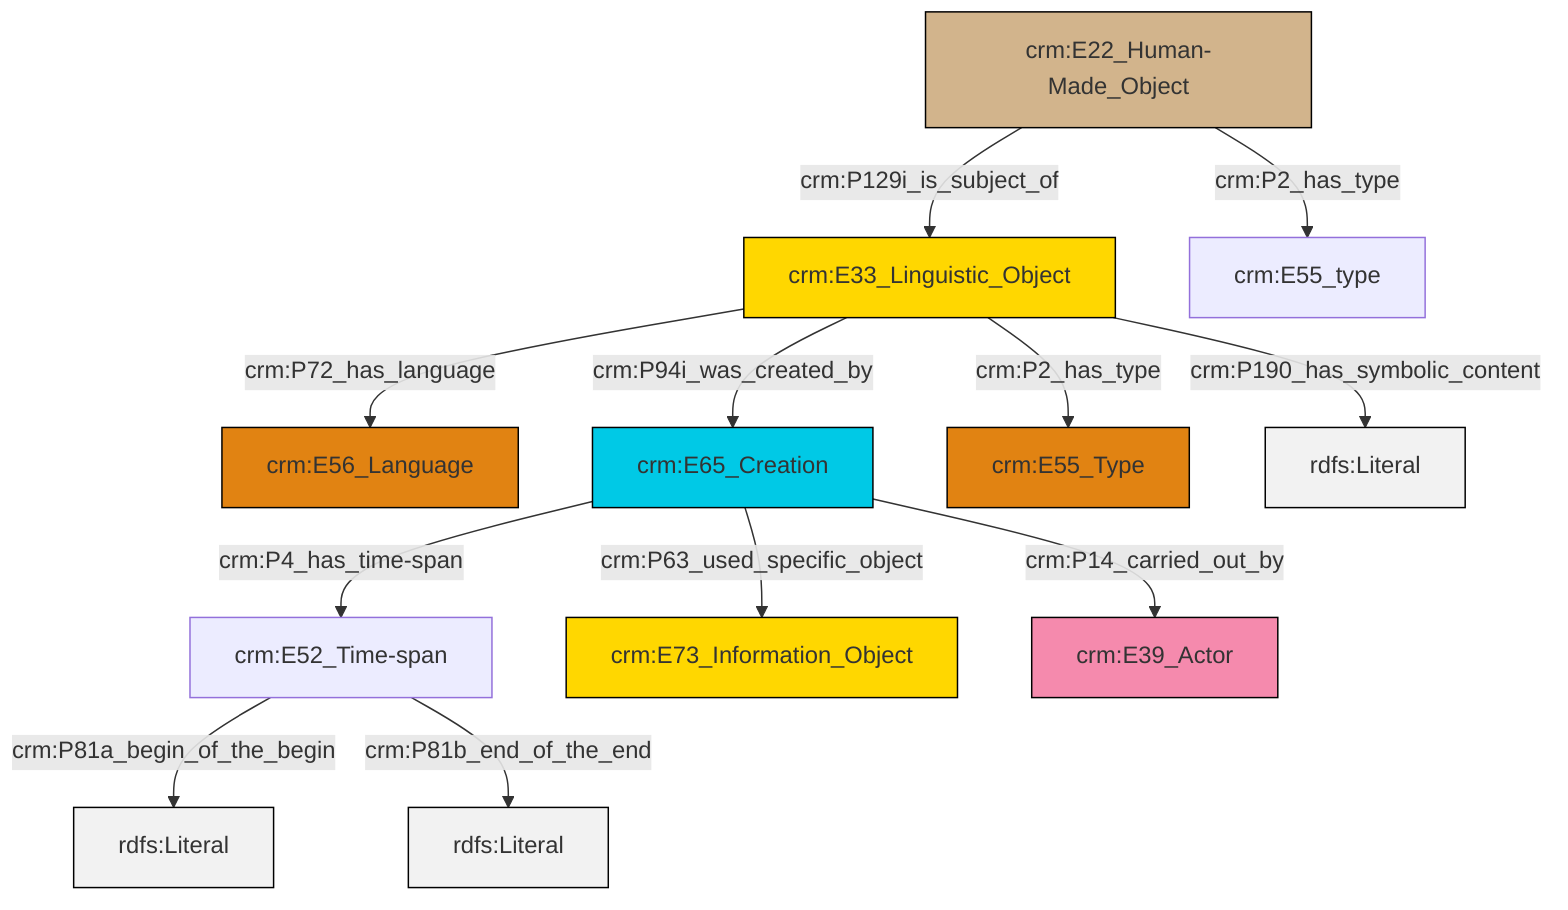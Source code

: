 graph TD
classDef Literal fill:#f2f2f2,stroke:#000000;
classDef CRM_Entity fill:#FFFFFF,stroke:#000000;
classDef Temporal_Entity fill:#00C9E6, stroke:#000000;
classDef Type fill:#E18312, stroke:#000000;
classDef Time-Span fill:#2C9C91, stroke:#000000;
classDef Appellation fill:#FFEB7F, stroke:#000000;
classDef Place fill:#008836, stroke:#000000;
classDef Persistent_Item fill:#B266B2, stroke:#000000;
classDef Conceptual_Object fill:#FFD700, stroke:#000000;
classDef Physical_Thing fill:#D2B48C, stroke:#000000;
classDef Actor fill:#f58aad, stroke:#000000;
classDef PC_Classes fill:#4ce600, stroke:#000000;
classDef Multi fill:#cccccc,stroke:#000000;

2["crm:E52_Time-span"]:::Default -->|crm:P81a_begin_of_the_begin| 3[rdfs:Literal]:::Literal
6["crm:E22_Human-Made_Object"]:::Physical_Thing -->|crm:P2_has_type| 4["crm:E55_type"]:::Default
6["crm:E22_Human-Made_Object"]:::Physical_Thing -->|crm:P129i_is_subject_of| 0["crm:E33_Linguistic_Object"]:::Conceptual_Object
0["crm:E33_Linguistic_Object"]:::Conceptual_Object -->|crm:P94i_was_created_by| 11["crm:E65_Creation"]:::Temporal_Entity
0["crm:E33_Linguistic_Object"]:::Conceptual_Object -->|crm:P2_has_type| 13["crm:E55_Type"]:::Type
11["crm:E65_Creation"]:::Temporal_Entity -->|crm:P14_carried_out_by| 14["crm:E39_Actor"]:::Actor
0["crm:E33_Linguistic_Object"]:::Conceptual_Object -->|crm:P72_has_language| 9["crm:E56_Language"]:::Type
11["crm:E65_Creation"]:::Temporal_Entity -->|crm:P63_used_specific_object| 7["crm:E73_Information_Object"]:::Conceptual_Object
11["crm:E65_Creation"]:::Temporal_Entity -->|crm:P4_has_time-span| 2["crm:E52_Time-span"]:::Default
2["crm:E52_Time-span"]:::Default -->|crm:P81b_end_of_the_end| 18[rdfs:Literal]:::Literal
0["crm:E33_Linguistic_Object"]:::Conceptual_Object -->|crm:P190_has_symbolic_content| 20[rdfs:Literal]:::Literal